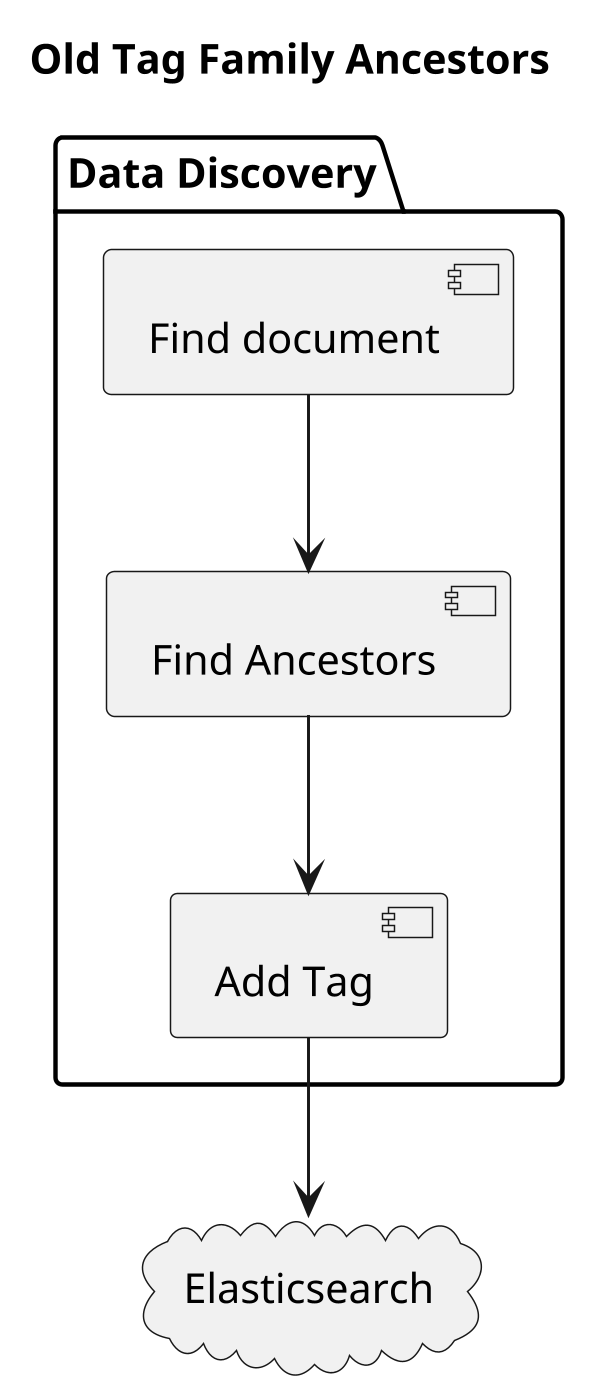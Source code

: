 @startuml
scale 600 width
title Old Tag Family Ancestors

package "Data Discovery" {
    [Find document] --> [Find Ancestors]
    [Find Ancestors] --> [Add Tag]
}

cloud "Elasticsearch" {

}

[Add Tag] --> Elasticsearch

@enduml
